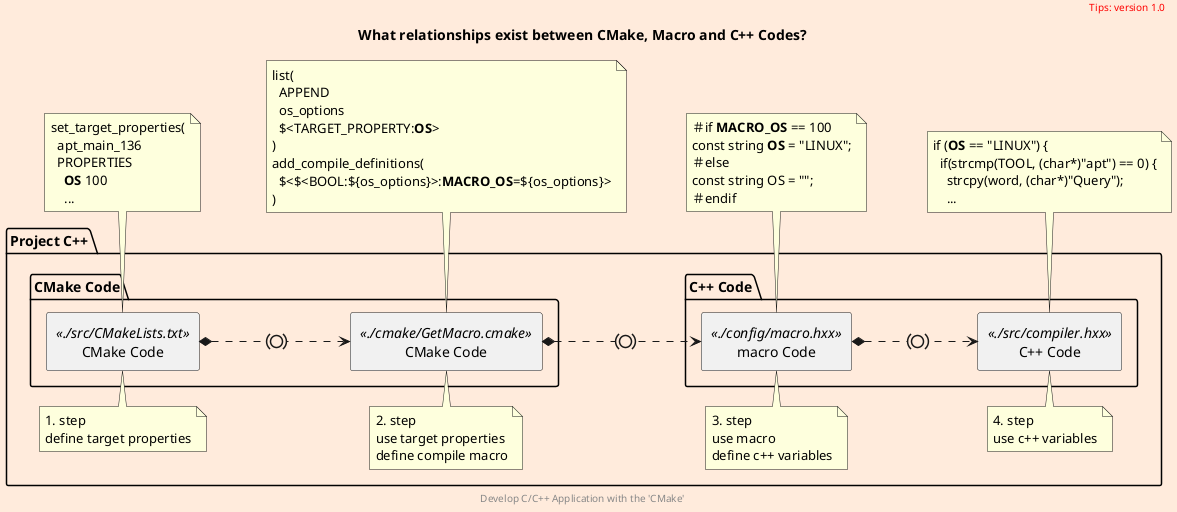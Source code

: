 @startuml what
scale 800 width
skinparam backgroundColor #FFEBDC
scale 1

skinparam cloud {
  backgroundColor Olive
  borderColor orange
}

left to right direction
package "Project C++" as project {
  package "CMake Code" as cmake_project {
    rectangle "CMake Code" <<./src/CMakeLists.txt>> as cmake_set
    rectangle "CMake Code" <<./cmake/GetMacro.cmake>> as cmake_get
  }
  package "C++ Code" as cxx_project {
    rectangle "macro Code" <<./config/macro.hxx>> as macro_code
    rectangle "C++ Code" <<./src/compiler.hxx>> as cxx_code
  }

  note top of cmake_set
    1. step
    define target properties
  endnote

  note top of cmake_get
    2. step
    use target properties
    define compile macro
  endnote

  note top of macro_code
    3. step
    use macro
    define c++ variables
  endnote

  note top of cxx_code
    4. step
    use c++ variables
  endnote
}

note bottom of cmake_set
  set_target_properties(
    apt_main_136
    PROPERTIES
      **OS** 100
      ...
endnote

note bottom of cmake_get
  list(
    APPEND
    os_options
    $<TARGET_PROPERTY:**OS**>
  )
  add_compile_definitions(
    $<$<BOOL:${os_options}>:**MACRO_OS**=${os_options}>
  )
endnote

note bottom of macro_code
  ＃if **MACRO_OS** == 100
  const string **OS** = "LINUX";
  ＃else
  const string OS = "";
  ＃endif
endnote

note bottom of cxx_code
    if (**OS** == "LINUX") {
      if(strcmp(TOOL, (char*)"apt") == 0) {
        strcpy(word, (char*)"Query");
        ...
endnote

cmake_set *.(0).> cmake_get
cmake_get *.(0).> macro_code
'cmake_get *.(0).> cxx_code
macro_code *.(0).> cxx_code


title
    What relationships exist between CMake, Macro and C++ Codes?
end title

header
<font color=red>Tips: version 1.0</font>
endheader

center footer Develop C/C++ Application with the 'CMake'

@enduml
